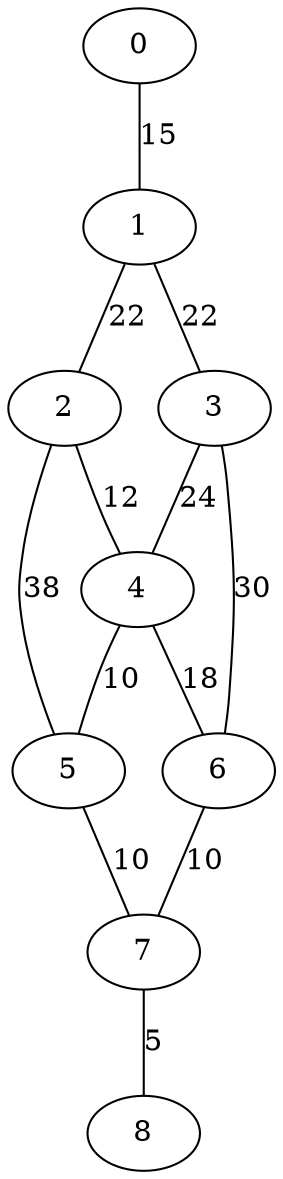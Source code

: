 graph Connected_Components {
    6 -- 7 [label="10"]
    1 -- 2 [label="22"]
    1 -- 3 [label="22"]
    0 -- 1 [label="15"]
    3 -- 4 [label="24"]
    3 -- 6 [label="30"]
    7 -- 8 [label="5"]
    2 -- 4 [label="12"]
    2 -- 5 [label="38"]
    4 -- 5 [label="10"]
    4 -- 6 [label="18"]
    5 -- 7 [label="10"]
}
